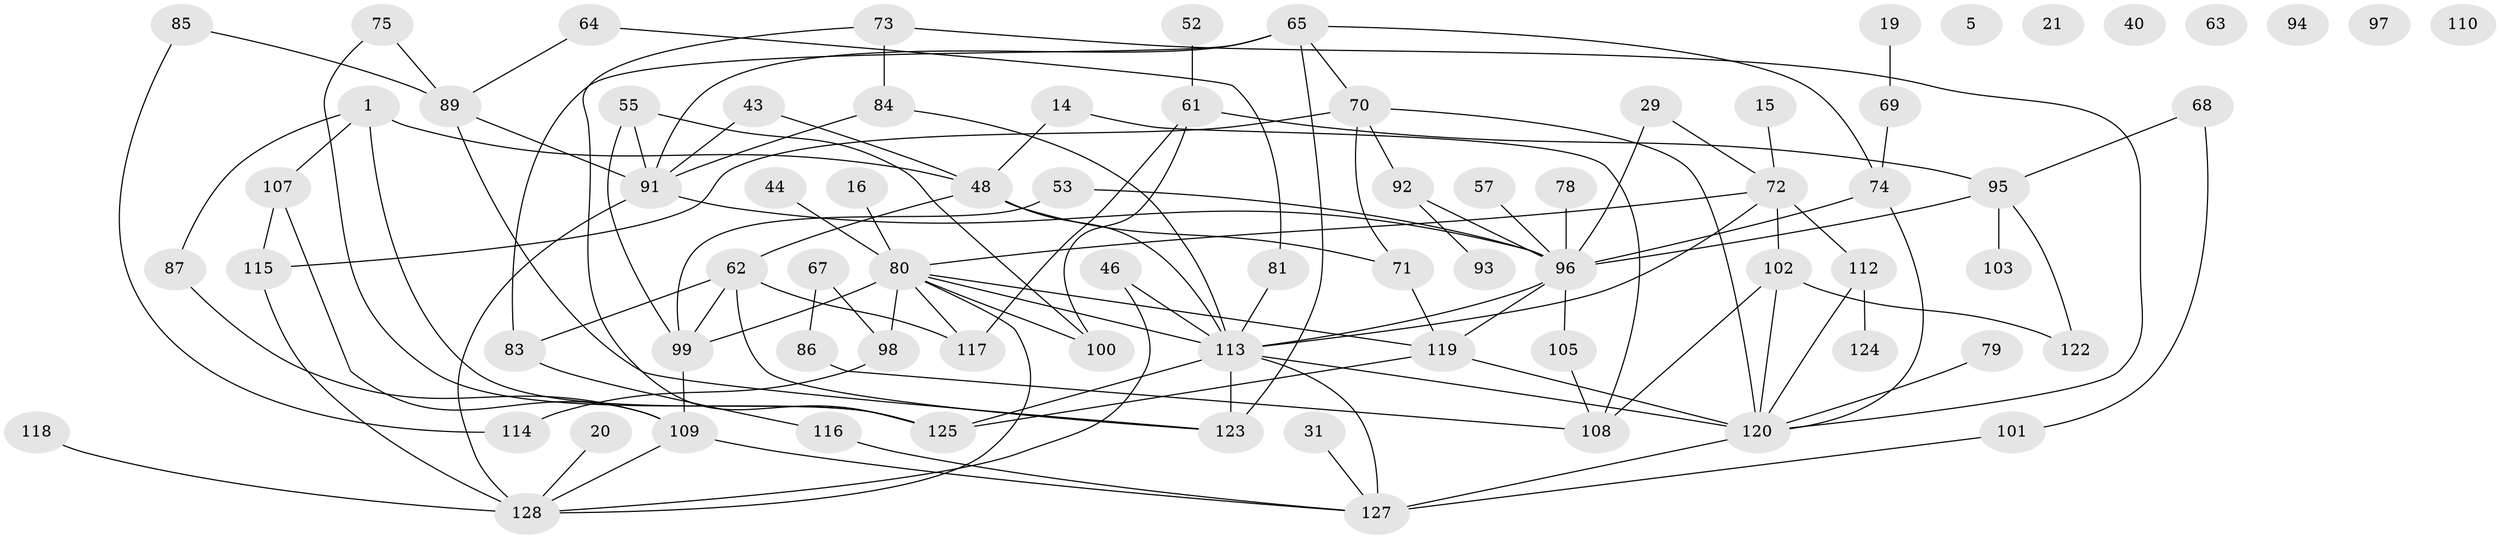 // original degree distribution, {4: 0.1796875, 2: 0.25, 3: 0.265625, 0: 0.0546875, 6: 0.0390625, 1: 0.109375, 9: 0.015625, 8: 0.0078125, 5: 0.078125}
// Generated by graph-tools (version 1.1) at 2025/42/03/04/25 21:42:43]
// undirected, 76 vertices, 115 edges
graph export_dot {
graph [start="1"]
  node [color=gray90,style=filled];
  1;
  5;
  14;
  15;
  16;
  19;
  20;
  21;
  29;
  31;
  40;
  43;
  44;
  46;
  48 [super="+37"];
  52;
  53;
  55 [super="+22"];
  57;
  61 [super="+17+12"];
  62;
  63;
  64;
  65 [super="+3"];
  67;
  68;
  69;
  70 [super="+30"];
  71;
  72 [super="+49"];
  73;
  74;
  75;
  78;
  79;
  80 [super="+32+56"];
  81;
  83;
  84;
  85;
  86;
  87;
  89;
  91 [super="+4+24+60"];
  92 [super="+6"];
  93;
  94;
  95 [super="+50"];
  96 [super="+39+90"];
  97;
  98 [super="+66"];
  99 [super="+7"];
  100;
  101;
  102 [super="+11"];
  103;
  105;
  107;
  108;
  109 [super="+38"];
  110;
  112;
  113 [super="+111+77"];
  114;
  115 [super="+42"];
  116;
  117 [super="+59"];
  118;
  119 [super="+9+82"];
  120 [super="+18+54+104"];
  122;
  123 [super="+26+121"];
  124;
  125 [super="+106"];
  127 [super="+126+88"];
  128 [super="+35"];
  1 -- 48;
  1 -- 87;
  1 -- 107;
  1 -- 125;
  14 -- 48;
  14 -- 108;
  15 -- 72;
  16 -- 80;
  19 -- 69;
  20 -- 128;
  29 -- 96;
  29 -- 72;
  31 -- 127;
  43 -- 48 [weight=2];
  43 -- 91 [weight=3];
  44 -- 80;
  46 -- 128;
  46 -- 113;
  48 -- 62;
  48 -- 71;
  48 -- 113;
  52 -- 61;
  53 -- 99;
  53 -- 96;
  55 -- 91 [weight=2];
  55 -- 99 [weight=2];
  55 -- 100;
  57 -- 96;
  61 -- 117;
  61 -- 100;
  61 -- 95;
  62 -- 83;
  62 -- 99;
  62 -- 123;
  62 -- 117;
  64 -- 81;
  64 -- 89;
  65 -- 74;
  65 -- 83;
  65 -- 70;
  65 -- 91;
  65 -- 123;
  67 -- 86;
  67 -- 98;
  68 -- 95;
  68 -- 101;
  69 -- 74;
  70 -- 71;
  70 -- 92;
  70 -- 115;
  70 -- 120;
  71 -- 119;
  72 -- 102 [weight=2];
  72 -- 112;
  72 -- 113 [weight=2];
  72 -- 80;
  73 -- 84;
  73 -- 120;
  73 -- 125;
  74 -- 96;
  74 -- 120;
  75 -- 89;
  75 -- 125;
  78 -- 96;
  79 -- 120;
  80 -- 98 [weight=2];
  80 -- 117;
  80 -- 99;
  80 -- 100;
  80 -- 128;
  80 -- 113 [weight=2];
  80 -- 119;
  81 -- 113;
  83 -- 116;
  84 -- 113;
  84 -- 91;
  85 -- 89;
  85 -- 114;
  86 -- 108;
  87 -- 109;
  89 -- 123;
  89 -- 91;
  91 -- 128 [weight=2];
  91 -- 96 [weight=3];
  92 -- 93 [weight=2];
  92 -- 96;
  95 -- 96;
  95 -- 122;
  95 -- 103;
  96 -- 105;
  96 -- 113 [weight=2];
  96 -- 119 [weight=2];
  98 -- 114;
  99 -- 109;
  101 -- 127;
  102 -- 108;
  102 -- 122;
  102 -- 120 [weight=2];
  105 -- 108;
  107 -- 115 [weight=2];
  107 -- 109;
  109 -- 128;
  109 -- 127;
  112 -- 124;
  112 -- 120;
  113 -- 123 [weight=3];
  113 -- 120;
  113 -- 127 [weight=2];
  113 -- 125 [weight=2];
  115 -- 128;
  116 -- 127;
  118 -- 128;
  119 -- 125;
  119 -- 120;
  120 -- 127 [weight=2];
}
